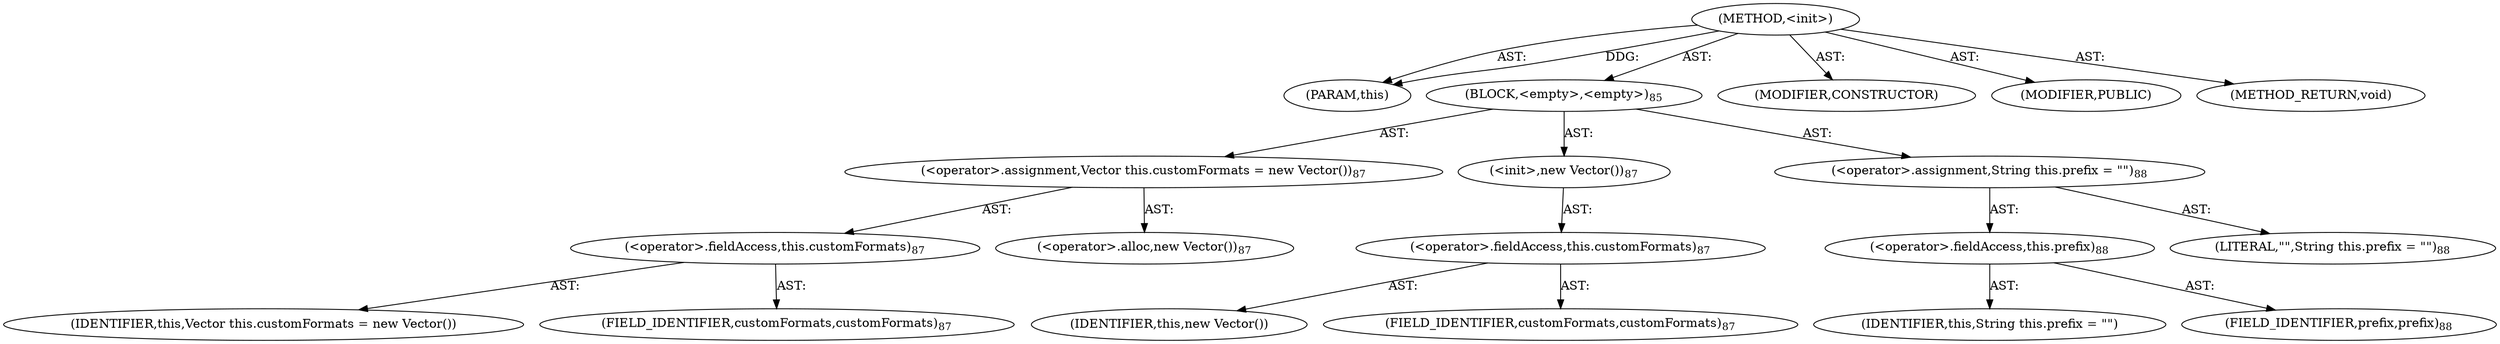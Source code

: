 digraph "&lt;init&gt;" {  
"111669149713" [label = <(METHOD,&lt;init&gt;)> ]
"115964117022" [label = <(PARAM,this)> ]
"25769803826" [label = <(BLOCK,&lt;empty&gt;,&lt;empty&gt;)<SUB>85</SUB>> ]
"30064771329" [label = <(&lt;operator&gt;.assignment,Vector this.customFormats = new Vector())<SUB>87</SUB>> ]
"30064771330" [label = <(&lt;operator&gt;.fieldAccess,this.customFormats)<SUB>87</SUB>> ]
"68719476922" [label = <(IDENTIFIER,this,Vector this.customFormats = new Vector())> ]
"55834574932" [label = <(FIELD_IDENTIFIER,customFormats,customFormats)<SUB>87</SUB>> ]
"30064771331" [label = <(&lt;operator&gt;.alloc,new Vector())<SUB>87</SUB>> ]
"30064771332" [label = <(&lt;init&gt;,new Vector())<SUB>87</SUB>> ]
"30064771333" [label = <(&lt;operator&gt;.fieldAccess,this.customFormats)<SUB>87</SUB>> ]
"68719476923" [label = <(IDENTIFIER,this,new Vector())> ]
"55834574933" [label = <(FIELD_IDENTIFIER,customFormats,customFormats)<SUB>87</SUB>> ]
"30064771334" [label = <(&lt;operator&gt;.assignment,String this.prefix = &quot;&quot;)<SUB>88</SUB>> ]
"30064771335" [label = <(&lt;operator&gt;.fieldAccess,this.prefix)<SUB>88</SUB>> ]
"68719476924" [label = <(IDENTIFIER,this,String this.prefix = &quot;&quot;)> ]
"55834574934" [label = <(FIELD_IDENTIFIER,prefix,prefix)<SUB>88</SUB>> ]
"90194313247" [label = <(LITERAL,&quot;&quot;,String this.prefix = &quot;&quot;)<SUB>88</SUB>> ]
"133143986240" [label = <(MODIFIER,CONSTRUCTOR)> ]
"133143986241" [label = <(MODIFIER,PUBLIC)> ]
"128849018897" [label = <(METHOD_RETURN,void)> ]
  "111669149713" -> "115964117022"  [ label = "AST: "] 
  "111669149713" -> "25769803826"  [ label = "AST: "] 
  "111669149713" -> "133143986240"  [ label = "AST: "] 
  "111669149713" -> "133143986241"  [ label = "AST: "] 
  "111669149713" -> "128849018897"  [ label = "AST: "] 
  "25769803826" -> "30064771329"  [ label = "AST: "] 
  "25769803826" -> "30064771332"  [ label = "AST: "] 
  "25769803826" -> "30064771334"  [ label = "AST: "] 
  "30064771329" -> "30064771330"  [ label = "AST: "] 
  "30064771329" -> "30064771331"  [ label = "AST: "] 
  "30064771330" -> "68719476922"  [ label = "AST: "] 
  "30064771330" -> "55834574932"  [ label = "AST: "] 
  "30064771332" -> "30064771333"  [ label = "AST: "] 
  "30064771333" -> "68719476923"  [ label = "AST: "] 
  "30064771333" -> "55834574933"  [ label = "AST: "] 
  "30064771334" -> "30064771335"  [ label = "AST: "] 
  "30064771334" -> "90194313247"  [ label = "AST: "] 
  "30064771335" -> "68719476924"  [ label = "AST: "] 
  "30064771335" -> "55834574934"  [ label = "AST: "] 
  "111669149713" -> "115964117022"  [ label = "DDG: "] 
}
